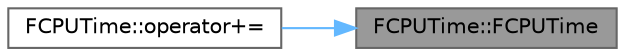 digraph "FCPUTime::FCPUTime"
{
 // INTERACTIVE_SVG=YES
 // LATEX_PDF_SIZE
  bgcolor="transparent";
  edge [fontname=Helvetica,fontsize=10,labelfontname=Helvetica,labelfontsize=10];
  node [fontname=Helvetica,fontsize=10,shape=box,height=0.2,width=0.4];
  rankdir="RL";
  Node1 [id="Node000001",label="FCPUTime::FCPUTime",height=0.2,width=0.4,color="gray40", fillcolor="grey60", style="filled", fontcolor="black",tooltip="Initialization constructor."];
  Node1 -> Node2 [id="edge1_Node000001_Node000002",dir="back",color="steelblue1",style="solid",tooltip=" "];
  Node2 [id="Node000002",label="FCPUTime::operator+=",height=0.2,width=0.4,color="grey40", fillcolor="white", style="filled",URL="$d5/d78/structFCPUTime.html#a9f61ae94efd74096b5f73904a08f562b",tooltip=" "];
}
